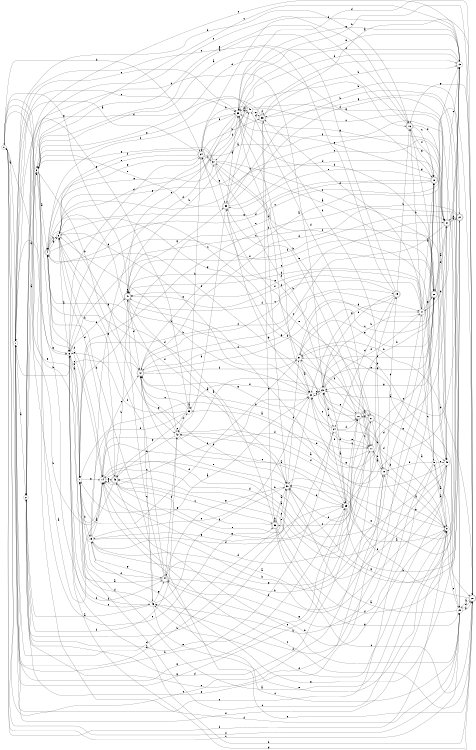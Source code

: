 digraph n38_5 {
__start0 [label="" shape="none"];

rankdir=LR;
size="8,5";

s0 [style="filled", color="black", fillcolor="white" shape="circle", label="0"];
s1 [style="filled", color="black", fillcolor="white" shape="circle", label="1"];
s2 [style="filled", color="black", fillcolor="white" shape="circle", label="2"];
s3 [style="filled", color="black", fillcolor="white" shape="circle", label="3"];
s4 [style="rounded,filled", color="black", fillcolor="white" shape="doublecircle", label="4"];
s5 [style="filled", color="black", fillcolor="white" shape="circle", label="5"];
s6 [style="filled", color="black", fillcolor="white" shape="circle", label="6"];
s7 [style="filled", color="black", fillcolor="white" shape="circle", label="7"];
s8 [style="filled", color="black", fillcolor="white" shape="circle", label="8"];
s9 [style="filled", color="black", fillcolor="white" shape="circle", label="9"];
s10 [style="rounded,filled", color="black", fillcolor="white" shape="doublecircle", label="10"];
s11 [style="filled", color="black", fillcolor="white" shape="circle", label="11"];
s12 [style="rounded,filled", color="black", fillcolor="white" shape="doublecircle", label="12"];
s13 [style="filled", color="black", fillcolor="white" shape="circle", label="13"];
s14 [style="filled", color="black", fillcolor="white" shape="circle", label="14"];
s15 [style="rounded,filled", color="black", fillcolor="white" shape="doublecircle", label="15"];
s16 [style="rounded,filled", color="black", fillcolor="white" shape="doublecircle", label="16"];
s17 [style="filled", color="black", fillcolor="white" shape="circle", label="17"];
s18 [style="rounded,filled", color="black", fillcolor="white" shape="doublecircle", label="18"];
s19 [style="filled", color="black", fillcolor="white" shape="circle", label="19"];
s20 [style="rounded,filled", color="black", fillcolor="white" shape="doublecircle", label="20"];
s21 [style="rounded,filled", color="black", fillcolor="white" shape="doublecircle", label="21"];
s22 [style="rounded,filled", color="black", fillcolor="white" shape="doublecircle", label="22"];
s23 [style="filled", color="black", fillcolor="white" shape="circle", label="23"];
s24 [style="filled", color="black", fillcolor="white" shape="circle", label="24"];
s25 [style="filled", color="black", fillcolor="white" shape="circle", label="25"];
s26 [style="rounded,filled", color="black", fillcolor="white" shape="doublecircle", label="26"];
s27 [style="rounded,filled", color="black", fillcolor="white" shape="doublecircle", label="27"];
s28 [style="rounded,filled", color="black", fillcolor="white" shape="doublecircle", label="28"];
s29 [style="filled", color="black", fillcolor="white" shape="circle", label="29"];
s30 [style="filled", color="black", fillcolor="white" shape="circle", label="30"];
s31 [style="filled", color="black", fillcolor="white" shape="circle", label="31"];
s32 [style="filled", color="black", fillcolor="white" shape="circle", label="32"];
s33 [style="filled", color="black", fillcolor="white" shape="circle", label="33"];
s34 [style="rounded,filled", color="black", fillcolor="white" shape="doublecircle", label="34"];
s35 [style="rounded,filled", color="black", fillcolor="white" shape="doublecircle", label="35"];
s36 [style="rounded,filled", color="black", fillcolor="white" shape="doublecircle", label="36"];
s37 [style="filled", color="black", fillcolor="white" shape="circle", label="37"];
s38 [style="rounded,filled", color="black", fillcolor="white" shape="doublecircle", label="38"];
s39 [style="filled", color="black", fillcolor="white" shape="circle", label="39"];
s40 [style="filled", color="black", fillcolor="white" shape="circle", label="40"];
s41 [style="rounded,filled", color="black", fillcolor="white" shape="doublecircle", label="41"];
s42 [style="filled", color="black", fillcolor="white" shape="circle", label="42"];
s43 [style="rounded,filled", color="black", fillcolor="white" shape="doublecircle", label="43"];
s44 [style="rounded,filled", color="black", fillcolor="white" shape="doublecircle", label="44"];
s45 [style="filled", color="black", fillcolor="white" shape="circle", label="45"];
s46 [style="filled", color="black", fillcolor="white" shape="circle", label="46"];
s0 -> s1 [label="a"];
s0 -> s14 [label="b"];
s0 -> s29 [label="c"];
s0 -> s34 [label="d"];
s0 -> s6 [label="e"];
s0 -> s8 [label="f"];
s0 -> s41 [label="g"];
s1 -> s2 [label="a"];
s1 -> s16 [label="b"];
s1 -> s39 [label="c"];
s1 -> s30 [label="d"];
s1 -> s39 [label="e"];
s1 -> s8 [label="f"];
s1 -> s25 [label="g"];
s2 -> s3 [label="a"];
s2 -> s24 [label="b"];
s2 -> s16 [label="c"];
s2 -> s27 [label="d"];
s2 -> s25 [label="e"];
s2 -> s42 [label="f"];
s2 -> s3 [label="g"];
s3 -> s4 [label="a"];
s3 -> s12 [label="b"];
s3 -> s13 [label="c"];
s3 -> s29 [label="d"];
s3 -> s36 [label="e"];
s3 -> s44 [label="f"];
s3 -> s6 [label="g"];
s4 -> s5 [label="a"];
s4 -> s5 [label="b"];
s4 -> s11 [label="c"];
s4 -> s28 [label="d"];
s4 -> s14 [label="e"];
s4 -> s39 [label="f"];
s4 -> s42 [label="g"];
s5 -> s6 [label="a"];
s5 -> s43 [label="b"];
s5 -> s21 [label="c"];
s5 -> s13 [label="d"];
s5 -> s37 [label="e"];
s5 -> s16 [label="f"];
s5 -> s26 [label="g"];
s6 -> s7 [label="a"];
s6 -> s28 [label="b"];
s6 -> s45 [label="c"];
s6 -> s34 [label="d"];
s6 -> s41 [label="e"];
s6 -> s46 [label="f"];
s6 -> s28 [label="g"];
s7 -> s8 [label="a"];
s7 -> s19 [label="b"];
s7 -> s8 [label="c"];
s7 -> s6 [label="d"];
s7 -> s1 [label="e"];
s7 -> s15 [label="f"];
s7 -> s14 [label="g"];
s8 -> s9 [label="a"];
s8 -> s44 [label="b"];
s8 -> s29 [label="c"];
s8 -> s23 [label="d"];
s8 -> s31 [label="e"];
s8 -> s42 [label="f"];
s8 -> s10 [label="g"];
s9 -> s8 [label="a"];
s9 -> s10 [label="b"];
s9 -> s1 [label="c"];
s9 -> s41 [label="d"];
s9 -> s45 [label="e"];
s9 -> s37 [label="f"];
s9 -> s44 [label="g"];
s10 -> s8 [label="a"];
s10 -> s11 [label="b"];
s10 -> s2 [label="c"];
s10 -> s15 [label="d"];
s10 -> s2 [label="e"];
s10 -> s35 [label="f"];
s10 -> s32 [label="g"];
s11 -> s10 [label="a"];
s11 -> s12 [label="b"];
s11 -> s0 [label="c"];
s11 -> s40 [label="d"];
s11 -> s38 [label="e"];
s11 -> s42 [label="f"];
s11 -> s44 [label="g"];
s12 -> s13 [label="a"];
s12 -> s21 [label="b"];
s12 -> s46 [label="c"];
s12 -> s18 [label="d"];
s12 -> s1 [label="e"];
s12 -> s31 [label="f"];
s12 -> s17 [label="g"];
s13 -> s14 [label="a"];
s13 -> s17 [label="b"];
s13 -> s2 [label="c"];
s13 -> s37 [label="d"];
s13 -> s39 [label="e"];
s13 -> s39 [label="f"];
s13 -> s39 [label="g"];
s14 -> s13 [label="a"];
s14 -> s0 [label="b"];
s14 -> s12 [label="c"];
s14 -> s15 [label="d"];
s14 -> s32 [label="e"];
s14 -> s4 [label="f"];
s14 -> s43 [label="g"];
s15 -> s3 [label="a"];
s15 -> s16 [label="b"];
s15 -> s1 [label="c"];
s15 -> s24 [label="d"];
s15 -> s23 [label="e"];
s15 -> s41 [label="f"];
s15 -> s32 [label="g"];
s16 -> s3 [label="a"];
s16 -> s17 [label="b"];
s16 -> s18 [label="c"];
s16 -> s45 [label="d"];
s16 -> s3 [label="e"];
s16 -> s18 [label="f"];
s16 -> s18 [label="g"];
s17 -> s18 [label="a"];
s17 -> s23 [label="b"];
s17 -> s9 [label="c"];
s17 -> s35 [label="d"];
s17 -> s41 [label="e"];
s17 -> s41 [label="f"];
s17 -> s20 [label="g"];
s18 -> s19 [label="a"];
s18 -> s45 [label="b"];
s18 -> s7 [label="c"];
s18 -> s3 [label="d"];
s18 -> s38 [label="e"];
s18 -> s46 [label="f"];
s18 -> s5 [label="g"];
s19 -> s14 [label="a"];
s19 -> s20 [label="b"];
s19 -> s40 [label="c"];
s19 -> s26 [label="d"];
s19 -> s32 [label="e"];
s19 -> s45 [label="f"];
s19 -> s44 [label="g"];
s20 -> s21 [label="a"];
s20 -> s46 [label="b"];
s20 -> s11 [label="c"];
s20 -> s39 [label="d"];
s20 -> s31 [label="e"];
s20 -> s6 [label="f"];
s20 -> s16 [label="g"];
s21 -> s22 [label="a"];
s21 -> s20 [label="b"];
s21 -> s12 [label="c"];
s21 -> s33 [label="d"];
s21 -> s13 [label="e"];
s21 -> s41 [label="f"];
s21 -> s23 [label="g"];
s22 -> s23 [label="a"];
s22 -> s35 [label="b"];
s22 -> s21 [label="c"];
s22 -> s12 [label="d"];
s22 -> s30 [label="e"];
s22 -> s7 [label="f"];
s22 -> s30 [label="g"];
s23 -> s14 [label="a"];
s23 -> s24 [label="b"];
s23 -> s2 [label="c"];
s23 -> s17 [label="d"];
s23 -> s20 [label="e"];
s23 -> s32 [label="f"];
s23 -> s20 [label="g"];
s24 -> s25 [label="a"];
s24 -> s0 [label="b"];
s24 -> s32 [label="c"];
s24 -> s8 [label="d"];
s24 -> s11 [label="e"];
s24 -> s26 [label="f"];
s24 -> s12 [label="g"];
s25 -> s8 [label="a"];
s25 -> s22 [label="b"];
s25 -> s26 [label="c"];
s25 -> s17 [label="d"];
s25 -> s30 [label="e"];
s25 -> s23 [label="f"];
s25 -> s1 [label="g"];
s26 -> s27 [label="a"];
s26 -> s18 [label="b"];
s26 -> s11 [label="c"];
s26 -> s4 [label="d"];
s26 -> s23 [label="e"];
s26 -> s34 [label="f"];
s26 -> s45 [label="g"];
s27 -> s28 [label="a"];
s27 -> s10 [label="b"];
s27 -> s36 [label="c"];
s27 -> s14 [label="d"];
s27 -> s38 [label="e"];
s27 -> s31 [label="f"];
s27 -> s26 [label="g"];
s28 -> s29 [label="a"];
s28 -> s31 [label="b"];
s28 -> s14 [label="c"];
s28 -> s39 [label="d"];
s28 -> s14 [label="e"];
s28 -> s30 [label="f"];
s28 -> s16 [label="g"];
s29 -> s30 [label="a"];
s29 -> s31 [label="b"];
s29 -> s19 [label="c"];
s29 -> s28 [label="d"];
s29 -> s43 [label="e"];
s29 -> s0 [label="f"];
s29 -> s28 [label="g"];
s30 -> s1 [label="a"];
s30 -> s12 [label="b"];
s30 -> s31 [label="c"];
s30 -> s11 [label="d"];
s30 -> s12 [label="e"];
s30 -> s4 [label="f"];
s30 -> s44 [label="g"];
s31 -> s32 [label="a"];
s31 -> s4 [label="b"];
s31 -> s20 [label="c"];
s31 -> s7 [label="d"];
s31 -> s26 [label="e"];
s31 -> s39 [label="f"];
s31 -> s17 [label="g"];
s32 -> s14 [label="a"];
s32 -> s5 [label="b"];
s32 -> s23 [label="c"];
s32 -> s11 [label="d"];
s32 -> s5 [label="e"];
s32 -> s33 [label="f"];
s32 -> s19 [label="g"];
s33 -> s33 [label="a"];
s33 -> s34 [label="b"];
s33 -> s12 [label="c"];
s33 -> s19 [label="d"];
s33 -> s1 [label="e"];
s33 -> s6 [label="f"];
s33 -> s43 [label="g"];
s34 -> s1 [label="a"];
s34 -> s35 [label="b"];
s34 -> s37 [label="c"];
s34 -> s13 [label="d"];
s34 -> s4 [label="e"];
s34 -> s21 [label="f"];
s34 -> s5 [label="g"];
s35 -> s28 [label="a"];
s35 -> s13 [label="b"];
s35 -> s30 [label="c"];
s35 -> s36 [label="d"];
s35 -> s3 [label="e"];
s35 -> s35 [label="f"];
s35 -> s29 [label="g"];
s36 -> s30 [label="a"];
s36 -> s36 [label="b"];
s36 -> s28 [label="c"];
s36 -> s5 [label="d"];
s36 -> s7 [label="e"];
s36 -> s13 [label="f"];
s36 -> s29 [label="g"];
s37 -> s20 [label="a"];
s37 -> s27 [label="b"];
s37 -> s20 [label="c"];
s37 -> s25 [label="d"];
s37 -> s3 [label="e"];
s37 -> s4 [label="f"];
s37 -> s38 [label="g"];
s38 -> s39 [label="a"];
s38 -> s22 [label="b"];
s38 -> s21 [label="c"];
s38 -> s42 [label="d"];
s38 -> s3 [label="e"];
s38 -> s29 [label="f"];
s38 -> s32 [label="g"];
s39 -> s40 [label="a"];
s39 -> s28 [label="b"];
s39 -> s32 [label="c"];
s39 -> s41 [label="d"];
s39 -> s6 [label="e"];
s39 -> s34 [label="f"];
s39 -> s18 [label="g"];
s40 -> s38 [label="a"];
s40 -> s34 [label="b"];
s40 -> s21 [label="c"];
s40 -> s2 [label="d"];
s40 -> s35 [label="e"];
s40 -> s39 [label="f"];
s40 -> s21 [label="g"];
s41 -> s30 [label="a"];
s41 -> s40 [label="b"];
s41 -> s20 [label="c"];
s41 -> s12 [label="d"];
s41 -> s41 [label="e"];
s41 -> s25 [label="f"];
s41 -> s38 [label="g"];
s42 -> s21 [label="a"];
s42 -> s43 [label="b"];
s42 -> s25 [label="c"];
s42 -> s4 [label="d"];
s42 -> s42 [label="e"];
s42 -> s33 [label="f"];
s42 -> s12 [label="g"];
s43 -> s0 [label="a"];
s43 -> s41 [label="b"];
s43 -> s36 [label="c"];
s43 -> s5 [label="d"];
s43 -> s25 [label="e"];
s43 -> s14 [label="f"];
s43 -> s25 [label="g"];
s44 -> s6 [label="a"];
s44 -> s10 [label="b"];
s44 -> s41 [label="c"];
s44 -> s42 [label="d"];
s44 -> s5 [label="e"];
s44 -> s7 [label="f"];
s44 -> s13 [label="g"];
s45 -> s7 [label="a"];
s45 -> s14 [label="b"];
s45 -> s43 [label="c"];
s45 -> s34 [label="d"];
s45 -> s43 [label="e"];
s45 -> s46 [label="f"];
s45 -> s39 [label="g"];
s46 -> s2 [label="a"];
s46 -> s4 [label="b"];
s46 -> s6 [label="c"];
s46 -> s7 [label="d"];
s46 -> s8 [label="e"];
s46 -> s30 [label="f"];
s46 -> s44 [label="g"];

}